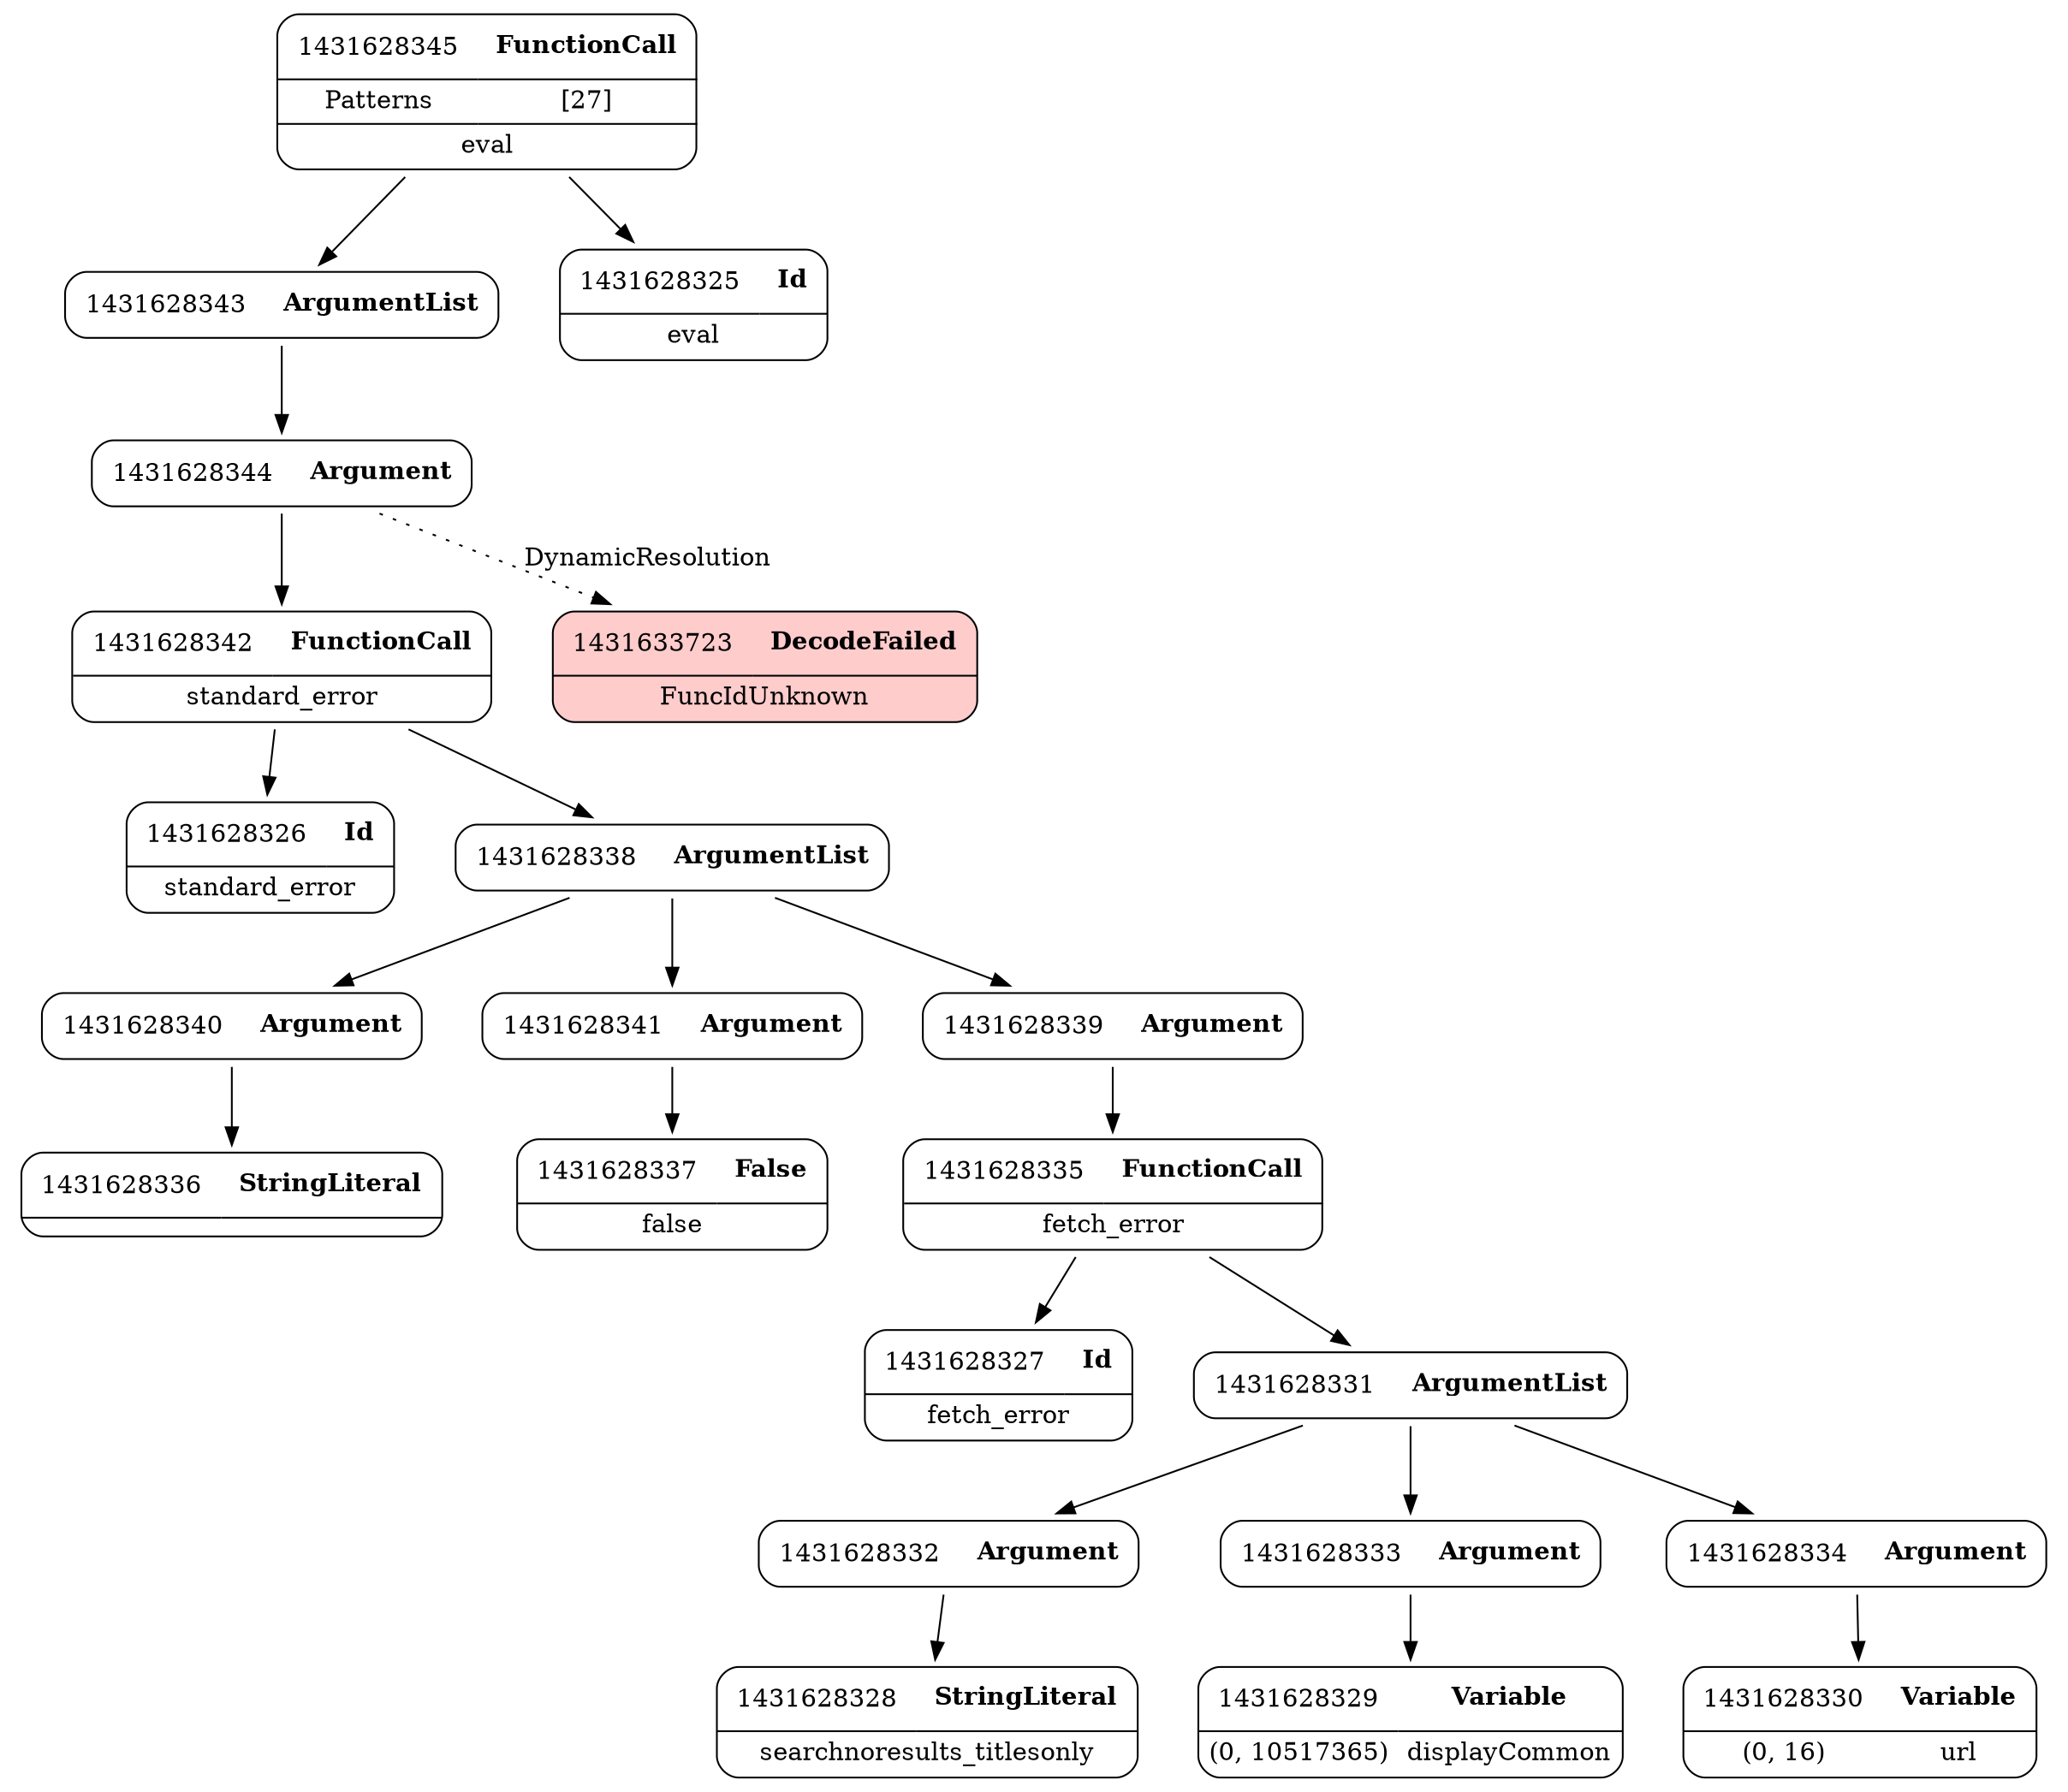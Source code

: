 digraph ast {
node [shape=none];
1431628340 [label=<<TABLE border='1' cellspacing='0' cellpadding='10' style='rounded' ><TR><TD border='0'>1431628340</TD><TD border='0'><B>Argument</B></TD></TR></TABLE>>];
1431628340 -> 1431628336 [weight=2];
1431628341 [label=<<TABLE border='1' cellspacing='0' cellpadding='10' style='rounded' ><TR><TD border='0'>1431628341</TD><TD border='0'><B>Argument</B></TD></TR></TABLE>>];
1431628341 -> 1431628337 [weight=2];
1431628342 [label=<<TABLE border='1' cellspacing='0' cellpadding='10' style='rounded' ><TR><TD border='0'>1431628342</TD><TD border='0'><B>FunctionCall</B></TD></TR><HR/><TR><TD border='0' cellpadding='5' colspan='2'>standard_error</TD></TR></TABLE>>];
1431628342 -> 1431628326 [weight=2];
1431628342 -> 1431628338 [weight=2];
1431628343 [label=<<TABLE border='1' cellspacing='0' cellpadding='10' style='rounded' ><TR><TD border='0'>1431628343</TD><TD border='0'><B>ArgumentList</B></TD></TR></TABLE>>];
1431628343 -> 1431628344 [weight=2];
1431628336 [label=<<TABLE border='1' cellspacing='0' cellpadding='10' style='rounded' ><TR><TD border='0'>1431628336</TD><TD border='0'><B>StringLiteral</B></TD></TR><HR/><TR><TD border='0' cellpadding='5' colspan='2'></TD></TR></TABLE>>];
1431628337 [label=<<TABLE border='1' cellspacing='0' cellpadding='10' style='rounded' ><TR><TD border='0'>1431628337</TD><TD border='0'><B>False</B></TD></TR><HR/><TR><TD border='0' cellpadding='5' colspan='2'>false</TD></TR></TABLE>>];
1431628338 [label=<<TABLE border='1' cellspacing='0' cellpadding='10' style='rounded' ><TR><TD border='0'>1431628338</TD><TD border='0'><B>ArgumentList</B></TD></TR></TABLE>>];
1431628338 -> 1431628339 [weight=2];
1431628338 -> 1431628340 [weight=2];
1431628338 -> 1431628341 [weight=2];
1431628339 [label=<<TABLE border='1' cellspacing='0' cellpadding='10' style='rounded' ><TR><TD border='0'>1431628339</TD><TD border='0'><B>Argument</B></TD></TR></TABLE>>];
1431628339 -> 1431628335 [weight=2];
1431628344 [label=<<TABLE border='1' cellspacing='0' cellpadding='10' style='rounded' ><TR><TD border='0'>1431628344</TD><TD border='0'><B>Argument</B></TD></TR></TABLE>>];
1431628344 -> 1431628342 [weight=2];
1431628344 -> 1431633723 [style=dotted,label=DynamicResolution];
1431628345 [label=<<TABLE border='1' cellspacing='0' cellpadding='10' style='rounded' ><TR><TD border='0'>1431628345</TD><TD border='0'><B>FunctionCall</B></TD></TR><HR/><TR><TD border='0' cellpadding='5'>Patterns</TD><TD border='0' cellpadding='5'>[27]</TD></TR><HR/><TR><TD border='0' cellpadding='5' colspan='2'>eval</TD></TR></TABLE>>];
1431628345 -> 1431628325 [weight=2];
1431628345 -> 1431628343 [weight=2];
1431633723 [label=<<TABLE border='1' cellspacing='0' cellpadding='10' style='rounded' bgcolor='#FFCCCC' ><TR><TD border='0'>1431633723</TD><TD border='0'><B>DecodeFailed</B></TD></TR><HR/><TR><TD border='0' cellpadding='5' colspan='2'>FuncIdUnknown</TD></TR></TABLE>>];
1431628325 [label=<<TABLE border='1' cellspacing='0' cellpadding='10' style='rounded' ><TR><TD border='0'>1431628325</TD><TD border='0'><B>Id</B></TD></TR><HR/><TR><TD border='0' cellpadding='5' colspan='2'>eval</TD></TR></TABLE>>];
1431628326 [label=<<TABLE border='1' cellspacing='0' cellpadding='10' style='rounded' ><TR><TD border='0'>1431628326</TD><TD border='0'><B>Id</B></TD></TR><HR/><TR><TD border='0' cellpadding='5' colspan='2'>standard_error</TD></TR></TABLE>>];
1431628327 [label=<<TABLE border='1' cellspacing='0' cellpadding='10' style='rounded' ><TR><TD border='0'>1431628327</TD><TD border='0'><B>Id</B></TD></TR><HR/><TR><TD border='0' cellpadding='5' colspan='2'>fetch_error</TD></TR></TABLE>>];
1431628332 [label=<<TABLE border='1' cellspacing='0' cellpadding='10' style='rounded' ><TR><TD border='0'>1431628332</TD><TD border='0'><B>Argument</B></TD></TR></TABLE>>];
1431628332 -> 1431628328 [weight=2];
1431628333 [label=<<TABLE border='1' cellspacing='0' cellpadding='10' style='rounded' ><TR><TD border='0'>1431628333</TD><TD border='0'><B>Argument</B></TD></TR></TABLE>>];
1431628333 -> 1431628329 [weight=2];
1431628334 [label=<<TABLE border='1' cellspacing='0' cellpadding='10' style='rounded' ><TR><TD border='0'>1431628334</TD><TD border='0'><B>Argument</B></TD></TR></TABLE>>];
1431628334 -> 1431628330 [weight=2];
1431628335 [label=<<TABLE border='1' cellspacing='0' cellpadding='10' style='rounded' ><TR><TD border='0'>1431628335</TD><TD border='0'><B>FunctionCall</B></TD></TR><HR/><TR><TD border='0' cellpadding='5' colspan='2'>fetch_error</TD></TR></TABLE>>];
1431628335 -> 1431628327 [weight=2];
1431628335 -> 1431628331 [weight=2];
1431628328 [label=<<TABLE border='1' cellspacing='0' cellpadding='10' style='rounded' ><TR><TD border='0'>1431628328</TD><TD border='0'><B>StringLiteral</B></TD></TR><HR/><TR><TD border='0' cellpadding='5' colspan='2'>searchnoresults_titlesonly</TD></TR></TABLE>>];
1431628329 [label=<<TABLE border='1' cellspacing='0' cellpadding='10' style='rounded' ><TR><TD border='0'>1431628329</TD><TD border='0'><B>Variable</B></TD></TR><HR/><TR><TD border='0' cellpadding='5'>(0, 10517365)</TD><TD border='0' cellpadding='5'>displayCommon</TD></TR></TABLE>>];
1431628330 [label=<<TABLE border='1' cellspacing='0' cellpadding='10' style='rounded' ><TR><TD border='0'>1431628330</TD><TD border='0'><B>Variable</B></TD></TR><HR/><TR><TD border='0' cellpadding='5'>(0, 16)</TD><TD border='0' cellpadding='5'>url</TD></TR></TABLE>>];
1431628331 [label=<<TABLE border='1' cellspacing='0' cellpadding='10' style='rounded' ><TR><TD border='0'>1431628331</TD><TD border='0'><B>ArgumentList</B></TD></TR></TABLE>>];
1431628331 -> 1431628332 [weight=2];
1431628331 -> 1431628333 [weight=2];
1431628331 -> 1431628334 [weight=2];
}
